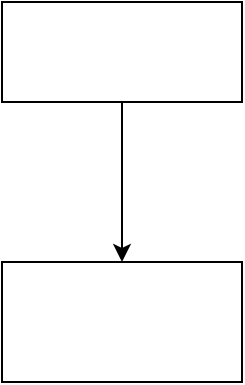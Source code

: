 <mxfile version="10.6.9" type="github"><diagram id="u2xPyvlyElenRjMDoyJn" name="Page-1"><mxGraphModel dx="1010" dy="550" grid="1" gridSize="10" guides="1" tooltips="1" connect="1" arrows="1" fold="1" page="1" pageScale="1" pageWidth="827" pageHeight="1169" math="0" shadow="0"><root><mxCell id="0"/><mxCell id="1" parent="0"/><mxCell id="RAoIJNluNFo7O_kVKPXW-3" value="" style="edgeStyle=orthogonalEdgeStyle;rounded=0;orthogonalLoop=1;jettySize=auto;html=1;" edge="1" parent="1" source="RAoIJNluNFo7O_kVKPXW-1" target="RAoIJNluNFo7O_kVKPXW-2"><mxGeometry relative="1" as="geometry"/></mxCell><mxCell id="RAoIJNluNFo7O_kVKPXW-1" value="" style="rounded=0;whiteSpace=wrap;html=1;" vertex="1" parent="1"><mxGeometry x="20" y="20" width="120" height="50" as="geometry"/></mxCell><mxCell id="RAoIJNluNFo7O_kVKPXW-2" value="" style="rounded=0;whiteSpace=wrap;html=1;" vertex="1" parent="1"><mxGeometry x="20" y="150" width="120" height="60" as="geometry"/></mxCell></root></mxGraphModel></diagram></mxfile>